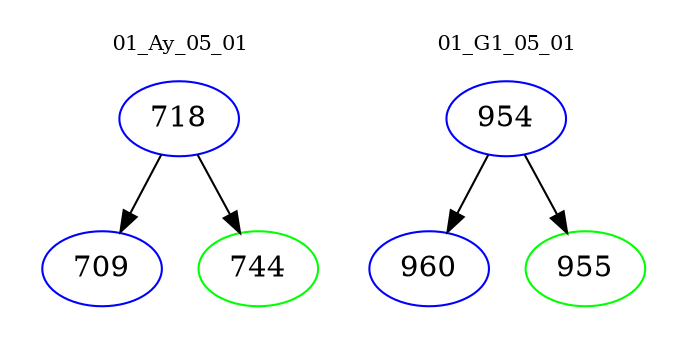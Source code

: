 digraph{
subgraph cluster_0 {
color = white
label = "01_Ay_05_01";
fontsize=10;
T0_718 [label="718", color="blue"]
T0_718 -> T0_709 [color="black"]
T0_709 [label="709", color="blue"]
T0_718 -> T0_744 [color="black"]
T0_744 [label="744", color="green"]
}
subgraph cluster_1 {
color = white
label = "01_G1_05_01";
fontsize=10;
T1_954 [label="954", color="blue"]
T1_954 -> T1_960 [color="black"]
T1_960 [label="960", color="blue"]
T1_954 -> T1_955 [color="black"]
T1_955 [label="955", color="green"]
}
}
